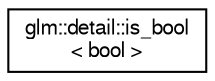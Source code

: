digraph "Graphical Class Hierarchy"
{
  edge [fontname="FreeSans",fontsize="10",labelfontname="FreeSans",labelfontsize="10"];
  node [fontname="FreeSans",fontsize="10",shape=record];
  rankdir="LR";
  Node1 [label="glm::detail::is_bool\l\< bool \>",height=0.2,width=0.4,color="black", fillcolor="white", style="filled",URL="$d5/d48/structglm_1_1detail_1_1is__bool_3_01bool_01_4.html"];
}

